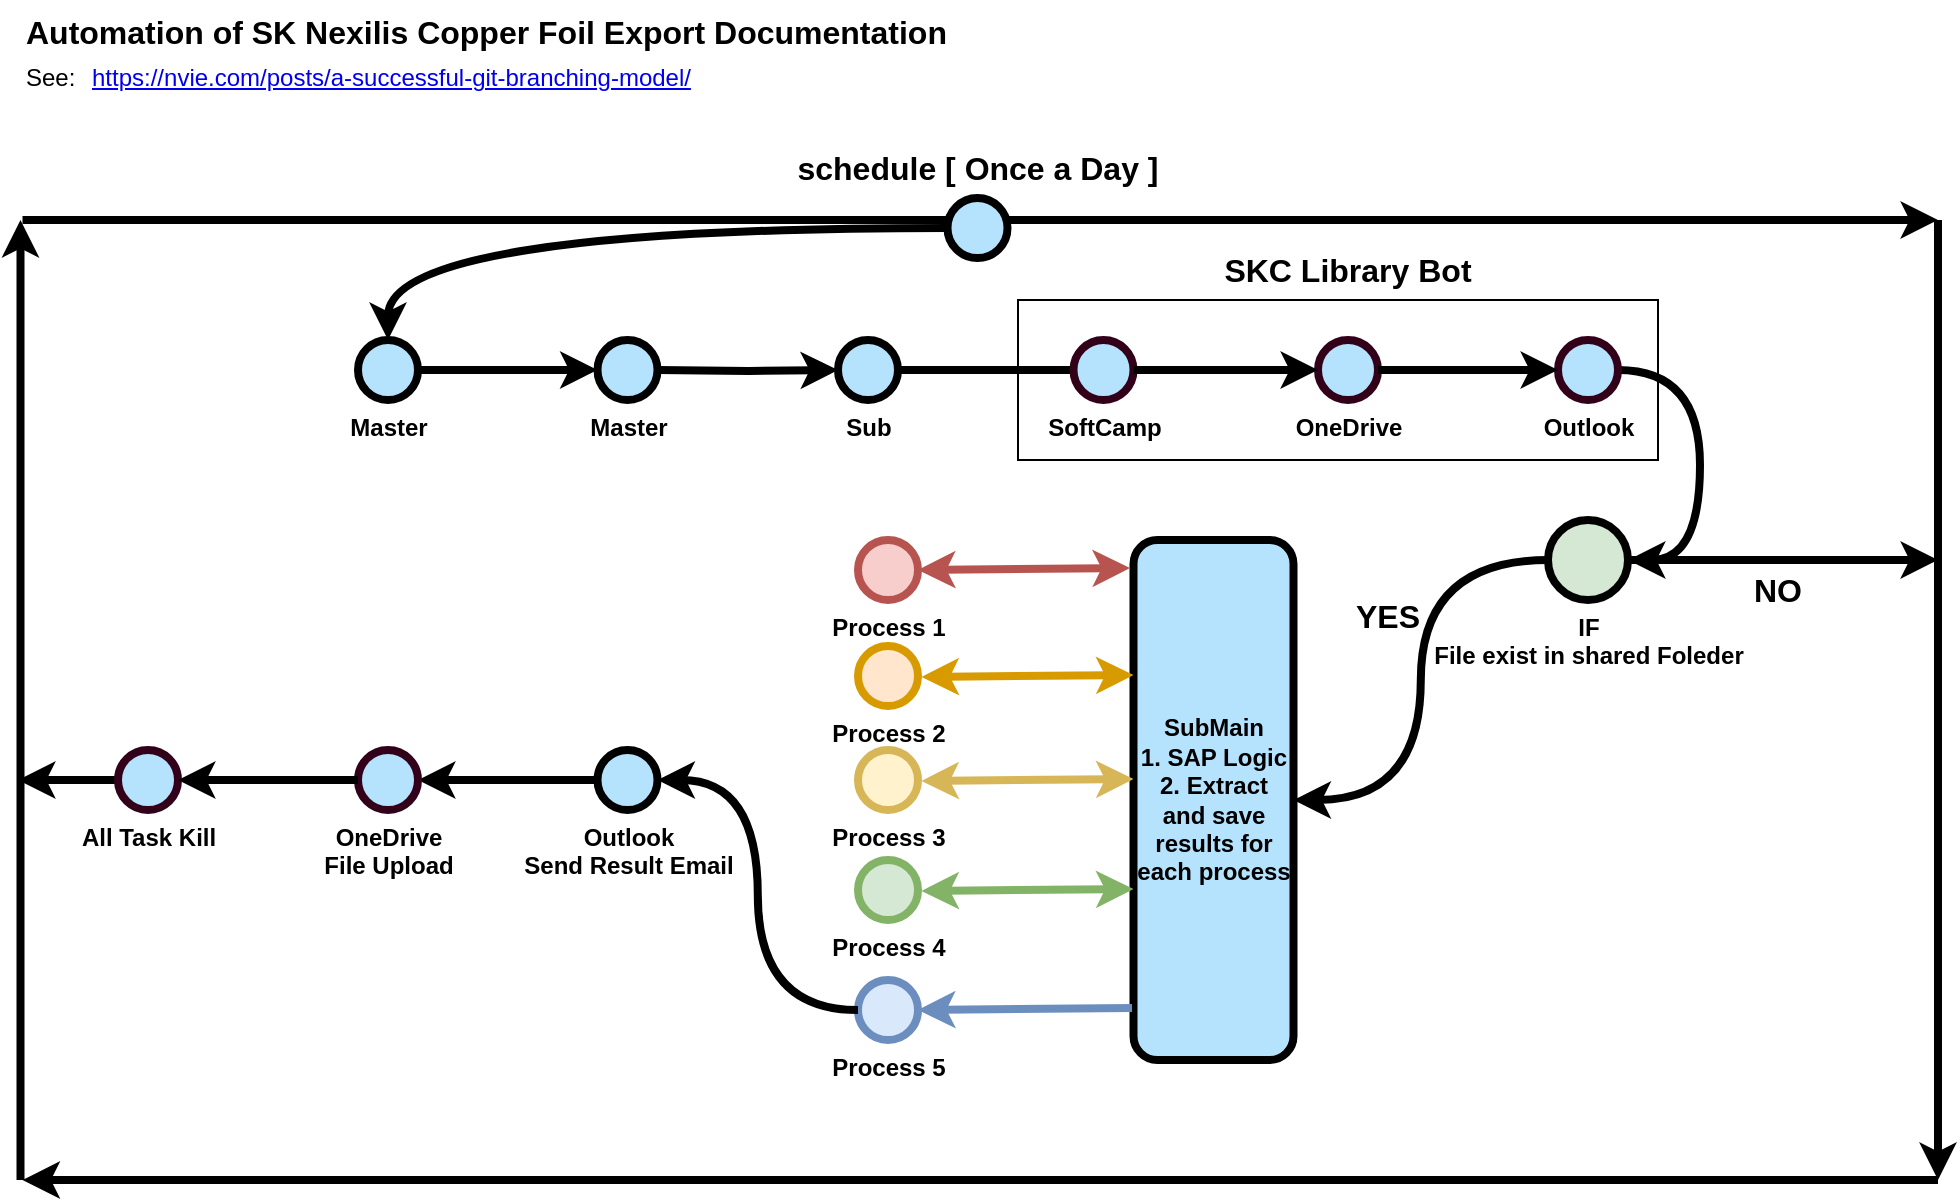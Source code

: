 <mxfile version="24.5.2" type="github">
  <diagram id="yPxyJZ8AM_hMuL3Unpa9" name="complex gitflow">
    <mxGraphModel dx="1434" dy="738" grid="0" gridSize="10" guides="1" tooltips="1" connect="1" arrows="1" fold="1" page="1" pageScale="1" pageWidth="1100" pageHeight="850" math="0" shadow="0">
      <root>
        <mxCell id="0" />
        <mxCell id="1" parent="0" />
        <mxCell id="CS866aalgEdTf8JWfCqD-31" value="" style="rounded=0;whiteSpace=wrap;html=1;" vertex="1" parent="1">
          <mxGeometry x="580" y="240" width="320" height="80" as="geometry" />
        </mxCell>
        <mxCell id="uWUnNED6HEl2aK5fdaIb-10" value="Master" style="verticalLabelPosition=bottom;verticalAlign=top;html=1;strokeWidth=4;shape=mxgraph.flowchart.on-page_reference;plain-blue;gradientColor=none;fillColor=#B5E3Fe;strokeColor=#000000;fontStyle=1" parent="1" vertex="1">
          <mxGeometry x="250" y="260" width="30" height="30" as="geometry" />
        </mxCell>
        <mxCell id="uWUnNED6HEl2aK5fdaIb-80" value="" style="edgeStyle=orthogonalEdgeStyle;curved=1;rounded=0;orthogonalLoop=1;jettySize=auto;html=1;endArrow=none;endFill=0;strokeWidth=4;entryX=0;entryY=0.5;entryDx=0;entryDy=0;entryPerimeter=0;fontStyle=1" parent="1" source="uWUnNED6HEl2aK5fdaIb-11" target="uWUnNED6HEl2aK5fdaIb-109" edge="1">
          <mxGeometry relative="1" as="geometry">
            <mxPoint x="717.51" y="275" as="targetPoint" />
          </mxGeometry>
        </mxCell>
        <mxCell id="uWUnNED6HEl2aK5fdaIb-11" value="Sub" style="verticalLabelPosition=bottom;verticalAlign=top;html=1;strokeWidth=4;shape=mxgraph.flowchart.on-page_reference;plain-blue;gradientColor=none;strokeColor=#000000;fillColor=#B5E3FE;fontStyle=1" parent="1" vertex="1">
          <mxGeometry x="490" y="260" width="30" height="30" as="geometry" />
        </mxCell>
        <mxCell id="uWUnNED6HEl2aK5fdaIb-109" value="SoftCamp" style="verticalLabelPosition=bottom;verticalAlign=top;html=1;strokeWidth=4;shape=mxgraph.flowchart.on-page_reference;plain-blue;gradientColor=none;strokeColor=#33001A;fillColor=#B5E3FE;fontStyle=1" parent="1" vertex="1">
          <mxGeometry x="607.75" y="260" width="30" height="30" as="geometry" />
        </mxCell>
        <UserObject label="Automation of SK Nexilis Copper Foil Export Documentation" link="https://nvie.com/posts/a-successful-git-branching-model/" id="9hBKPDzoitwpIBdzFDQ7-2">
          <mxCell style="text;whiteSpace=wrap;html=1;fontStyle=1;fontSize=16;" parent="1" vertex="1">
            <mxGeometry x="82.25" y="90" width="477.75" height="20" as="geometry" />
          </mxCell>
        </UserObject>
        <UserObject label="&lt;a href=&quot;https://www.notion.so/SK-nexilis-29e6789f53d549e1b2ab7a488572f2df?pvs=4&quot;&gt;https://nvie.com/posts/a-successful-git-branching-model/&lt;/a&gt;" link="https://www.notion.so/SK-nexilis-29e6789f53d549e1b2ab7a488572f2df?pvs=4" linkTarget="_blank" id="9hBKPDzoitwpIBdzFDQ7-3">
          <mxCell style="text;whiteSpace=wrap;html=1;" parent="1" vertex="1">
            <mxGeometry x="115" y="115" width="355" height="20" as="geometry" />
          </mxCell>
        </UserObject>
        <UserObject label="See:" link="https://nvie.com/posts/a-successful-git-branching-model/" id="9hBKPDzoitwpIBdzFDQ7-7">
          <mxCell style="text;whiteSpace=wrap;html=1;" parent="1" vertex="1">
            <mxGeometry x="82.25" y="115" width="32.75" height="20" as="geometry" />
          </mxCell>
        </UserObject>
        <mxCell id="CS866aalgEdTf8JWfCqD-4" value="" style="endArrow=classic;html=1;rounded=0;strokeWidth=4;" edge="1" parent="1">
          <mxGeometry width="50" height="50" relative="1" as="geometry">
            <mxPoint x="82.25" y="200" as="sourcePoint" />
            <mxPoint x="1040" y="200" as="targetPoint" />
          </mxGeometry>
        </mxCell>
        <mxCell id="CS866aalgEdTf8JWfCqD-5" value="" style="endArrow=classic;html=1;rounded=0;strokeWidth=4;" edge="1" parent="1">
          <mxGeometry width="50" height="50" relative="1" as="geometry">
            <mxPoint x="1040" y="200" as="sourcePoint" />
            <mxPoint x="1040" y="680" as="targetPoint" />
          </mxGeometry>
        </mxCell>
        <mxCell id="CS866aalgEdTf8JWfCqD-6" value="" style="endArrow=classic;html=1;rounded=0;strokeWidth=4;" edge="1" parent="1">
          <mxGeometry width="50" height="50" relative="1" as="geometry">
            <mxPoint x="1040" y="680" as="sourcePoint" />
            <mxPoint x="82.25" y="680" as="targetPoint" />
          </mxGeometry>
        </mxCell>
        <mxCell id="CS866aalgEdTf8JWfCqD-7" value="" style="endArrow=classic;html=1;rounded=0;strokeWidth=4;" edge="1" parent="1">
          <mxGeometry width="50" height="50" relative="1" as="geometry">
            <mxPoint x="81.25" y="680" as="sourcePoint" />
            <mxPoint x="81.25" y="200" as="targetPoint" />
          </mxGeometry>
        </mxCell>
        <UserObject label="schedule [&amp;nbsp;Once a Day ]" link="https://nvie.com/posts/a-successful-git-branching-model/" id="CS866aalgEdTf8JWfCqD-8">
          <mxCell style="text;whiteSpace=wrap;html=1;fontStyle=1;fontSize=16;align=center;" vertex="1" parent="1">
            <mxGeometry x="320.88" y="158" width="477.75" height="20" as="geometry" />
          </mxCell>
        </UserObject>
        <mxCell id="CS866aalgEdTf8JWfCqD-9" value="&lt;div style=&quot;text-align: start;&quot;&gt;&lt;font face=&quot;monospace&quot; color=&quot;#ba0000&quot;&gt;&lt;span style=&quot;font-size: 0px;&quot;&gt;ddasdasd&lt;/span&gt;&lt;/font&gt;&lt;br&gt;&lt;/div&gt;" style="verticalLabelPosition=bottom;verticalAlign=top;html=1;strokeWidth=4;shape=mxgraph.flowchart.on-page_reference;plain-blue;gradientColor=none;fillColor=#B5E3Fe;strokeColor=#000000;" vertex="1" parent="1">
          <mxGeometry x="544.75" y="189" width="30" height="30" as="geometry" />
        </mxCell>
        <mxCell id="CS866aalgEdTf8JWfCqD-12" style="edgeStyle=orthogonalEdgeStyle;rounded=0;orthogonalLoop=1;jettySize=auto;html=1;entryX=0.5;entryY=0;entryDx=0;entryDy=0;entryPerimeter=0;curved=1;strokeWidth=4;" edge="1" parent="1" source="CS866aalgEdTf8JWfCqD-9" target="uWUnNED6HEl2aK5fdaIb-10">
          <mxGeometry relative="1" as="geometry" />
        </mxCell>
        <mxCell id="CS866aalgEdTf8JWfCqD-14" style="edgeStyle=orthogonalEdgeStyle;rounded=0;orthogonalLoop=1;jettySize=auto;html=1;entryX=0;entryY=0.5;entryDx=0;entryDy=0;entryPerimeter=0;strokeWidth=4;fontStyle=1" edge="1" parent="1" source="uWUnNED6HEl2aK5fdaIb-10">
          <mxGeometry relative="1" as="geometry">
            <mxPoint x="369.75" y="275" as="targetPoint" />
          </mxGeometry>
        </mxCell>
        <mxCell id="CS866aalgEdTf8JWfCqD-15" style="edgeStyle=orthogonalEdgeStyle;rounded=0;orthogonalLoop=1;jettySize=auto;html=1;entryX=0;entryY=0.5;entryDx=0;entryDy=0;entryPerimeter=0;strokeWidth=4;fontStyle=1" edge="1" parent="1" target="uWUnNED6HEl2aK5fdaIb-11">
          <mxGeometry relative="1" as="geometry">
            <mxPoint x="399.75" y="275" as="sourcePoint" />
          </mxGeometry>
        </mxCell>
        <mxCell id="CS866aalgEdTf8JWfCqD-17" value="Master" style="verticalLabelPosition=bottom;verticalAlign=top;html=1;strokeWidth=4;shape=mxgraph.flowchart.on-page_reference;plain-blue;gradientColor=none;fillColor=#B5E3Fe;strokeColor=#000000;fontStyle=1" vertex="1" parent="1">
          <mxGeometry x="369.75" y="260" width="30" height="30" as="geometry" />
        </mxCell>
        <mxCell id="CS866aalgEdTf8JWfCqD-18" value="OneDrive" style="verticalLabelPosition=bottom;verticalAlign=top;html=1;strokeWidth=4;shape=mxgraph.flowchart.on-page_reference;plain-blue;gradientColor=none;strokeColor=#33001A;fillColor=#B5E3FE;fontStyle=1" vertex="1" parent="1">
          <mxGeometry x="730" y="260" width="30" height="30" as="geometry" />
        </mxCell>
        <mxCell id="CS866aalgEdTf8JWfCqD-19" style="edgeStyle=orthogonalEdgeStyle;rounded=0;orthogonalLoop=1;jettySize=auto;html=1;entryX=0;entryY=0.5;entryDx=0;entryDy=0;entryPerimeter=0;strokeWidth=4;fontStyle=1" edge="1" parent="1" source="uWUnNED6HEl2aK5fdaIb-109" target="CS866aalgEdTf8JWfCqD-18">
          <mxGeometry relative="1" as="geometry" />
        </mxCell>
        <mxCell id="CS866aalgEdTf8JWfCqD-27" style="edgeStyle=orthogonalEdgeStyle;rounded=0;orthogonalLoop=1;jettySize=auto;html=1;entryX=1;entryY=0.5;entryDx=0;entryDy=0;entryPerimeter=0;curved=1;strokeWidth=4;" edge="1" parent="1" source="CS866aalgEdTf8JWfCqD-20" target="CS866aalgEdTf8JWfCqD-23">
          <mxGeometry relative="1" as="geometry">
            <mxPoint x="920" y="370" as="targetPoint" />
            <Array as="points">
              <mxPoint x="921" y="275" />
              <mxPoint x="921" y="370" />
            </Array>
          </mxGeometry>
        </mxCell>
        <mxCell id="CS866aalgEdTf8JWfCqD-20" value="Outlook" style="verticalLabelPosition=bottom;verticalAlign=top;html=1;strokeWidth=4;shape=mxgraph.flowchart.on-page_reference;plain-blue;gradientColor=none;strokeColor=#33001A;fillColor=#B5E3FE;fontStyle=1" vertex="1" parent="1">
          <mxGeometry x="850" y="260" width="30" height="30" as="geometry" />
        </mxCell>
        <mxCell id="CS866aalgEdTf8JWfCqD-21" style="edgeStyle=orthogonalEdgeStyle;rounded=0;orthogonalLoop=1;jettySize=auto;html=1;entryX=0;entryY=0.5;entryDx=0;entryDy=0;entryPerimeter=0;strokeWidth=4;fontStyle=1" edge="1" parent="1" source="CS866aalgEdTf8JWfCqD-18" target="CS866aalgEdTf8JWfCqD-20">
          <mxGeometry relative="1" as="geometry" />
        </mxCell>
        <mxCell id="CS866aalgEdTf8JWfCqD-28" style="edgeStyle=orthogonalEdgeStyle;rounded=0;orthogonalLoop=1;jettySize=auto;html=1;strokeWidth=4;" edge="1" parent="1" source="CS866aalgEdTf8JWfCqD-23">
          <mxGeometry relative="1" as="geometry">
            <mxPoint x="1040" y="370" as="targetPoint" />
          </mxGeometry>
        </mxCell>
        <mxCell id="CS866aalgEdTf8JWfCqD-35" style="edgeStyle=orthogonalEdgeStyle;rounded=0;orthogonalLoop=1;jettySize=auto;html=1;entryX=1;entryY=0.5;entryDx=0;entryDy=0;curved=1;strokeWidth=4;" edge="1" parent="1" source="CS866aalgEdTf8JWfCqD-23" target="CS866aalgEdTf8JWfCqD-34">
          <mxGeometry relative="1" as="geometry" />
        </mxCell>
        <mxCell id="CS866aalgEdTf8JWfCqD-23" value="IF&lt;div&gt;File exist in shared Foleder&lt;/div&gt;" style="verticalLabelPosition=bottom;verticalAlign=top;html=1;strokeWidth=4;shape=mxgraph.flowchart.on-page_reference;plain-purple;gradientColor=none;strokeColor=#000000;fillColor=#D5E8D4;fontStyle=1" vertex="1" parent="1">
          <mxGeometry x="845" y="350" width="40" height="40" as="geometry" />
        </mxCell>
        <mxCell id="CS866aalgEdTf8JWfCqD-30" value="NO" style="text;html=1;align=center;verticalAlign=middle;whiteSpace=wrap;rounded=0;fontStyle=1;fontSize=16;" vertex="1" parent="1">
          <mxGeometry x="930" y="370" width="60" height="30" as="geometry" />
        </mxCell>
        <mxCell id="CS866aalgEdTf8JWfCqD-32" value="SKC Library Bot" style="text;html=1;align=center;verticalAlign=middle;whiteSpace=wrap;rounded=0;fontStyle=1;fontSize=16;" vertex="1" parent="1">
          <mxGeometry x="676.25" y="210" width="137.5" height="30" as="geometry" />
        </mxCell>
        <mxCell id="CS866aalgEdTf8JWfCqD-34" value="&lt;b&gt;SubMain&lt;/b&gt;&lt;div&gt;&lt;b&gt;1. SAP Logic&lt;br&gt;2.&amp;nbsp;&lt;/b&gt;&lt;span style=&quot;background-color: initial;&quot;&gt;&lt;b&gt;Extract and save results for each process&lt;/b&gt;&lt;/span&gt;&lt;/div&gt;" style="rounded=1;whiteSpace=wrap;html=1;strokeWidth=4;fillColor=#b5e3fe;" vertex="1" parent="1">
          <mxGeometry x="637.75" y="360" width="80" height="260" as="geometry" />
        </mxCell>
        <mxCell id="CS866aalgEdTf8JWfCqD-36" value="YES" style="text;html=1;align=center;verticalAlign=middle;whiteSpace=wrap;rounded=0;fontStyle=1;fontSize=16;" vertex="1" parent="1">
          <mxGeometry x="734.63" y="383" width="60" height="30" as="geometry" />
        </mxCell>
        <mxCell id="CS866aalgEdTf8JWfCqD-37" value="Process 1" style="verticalLabelPosition=bottom;verticalAlign=top;html=1;strokeWidth=4;shape=mxgraph.flowchart.on-page_reference;strokeColor=#b85450;fillColor=#f8cecc;fontStyle=1" vertex="1" parent="1">
          <mxGeometry x="500" y="360" width="30" height="30" as="geometry" />
        </mxCell>
        <mxCell id="CS866aalgEdTf8JWfCqD-38" value="Process 2" style="verticalLabelPosition=bottom;verticalAlign=top;html=1;strokeWidth=4;shape=mxgraph.flowchart.on-page_reference;strokeColor=#d79b00;fillColor=#ffe6cc;fontStyle=1" vertex="1" parent="1">
          <mxGeometry x="500" y="413" width="30" height="30" as="geometry" />
        </mxCell>
        <mxCell id="CS866aalgEdTf8JWfCqD-39" value="Process 3" style="verticalLabelPosition=bottom;verticalAlign=top;html=1;strokeWidth=4;shape=mxgraph.flowchart.on-page_reference;strokeColor=#d6b656;fillColor=#fff2cc;fontStyle=1" vertex="1" parent="1">
          <mxGeometry x="500" y="465" width="30" height="30" as="geometry" />
        </mxCell>
        <mxCell id="CS866aalgEdTf8JWfCqD-40" value="Process 4" style="verticalLabelPosition=bottom;verticalAlign=top;html=1;strokeWidth=4;shape=mxgraph.flowchart.on-page_reference;strokeColor=#82b366;fillColor=#d5e8d4;fontStyle=1" vertex="1" parent="1">
          <mxGeometry x="500" y="520" width="30" height="30" as="geometry" />
        </mxCell>
        <mxCell id="CS866aalgEdTf8JWfCqD-41" value="Process 5" style="verticalLabelPosition=bottom;verticalAlign=top;html=1;strokeWidth=4;shape=mxgraph.flowchart.on-page_reference;strokeColor=#6c8ebf;fillColor=#dae8fc;fontStyle=1" vertex="1" parent="1">
          <mxGeometry x="500" y="580" width="30" height="30" as="geometry" />
        </mxCell>
        <mxCell id="CS866aalgEdTf8JWfCqD-43" value="" style="endArrow=classic;startArrow=classic;html=1;rounded=0;exitX=1;exitY=0.5;exitDx=0;exitDy=0;exitPerimeter=0;entryX=-0.022;entryY=0.054;entryDx=0;entryDy=0;entryPerimeter=0;strokeWidth=4;fillColor=#f8cecc;strokeColor=#b85450;" edge="1" parent="1" source="CS866aalgEdTf8JWfCqD-37" target="CS866aalgEdTf8JWfCqD-34">
          <mxGeometry width="50" height="50" relative="1" as="geometry">
            <mxPoint x="540" y="380" as="sourcePoint" />
            <mxPoint x="590" y="330" as="targetPoint" />
          </mxGeometry>
        </mxCell>
        <mxCell id="CS866aalgEdTf8JWfCqD-44" value="" style="endArrow=classic;startArrow=classic;html=1;rounded=0;exitX=1;exitY=0.5;exitDx=0;exitDy=0;exitPerimeter=0;entryX=-0.022;entryY=0.054;entryDx=0;entryDy=0;entryPerimeter=0;strokeWidth=4;fillColor=#ffe6cc;strokeColor=#d79b00;" edge="1" parent="1">
          <mxGeometry width="50" height="50" relative="1" as="geometry">
            <mxPoint x="531.75" y="428.5" as="sourcePoint" />
            <mxPoint x="637.75" y="427.5" as="targetPoint" />
          </mxGeometry>
        </mxCell>
        <mxCell id="CS866aalgEdTf8JWfCqD-45" value="" style="endArrow=classic;startArrow=classic;html=1;rounded=0;exitX=1;exitY=0.5;exitDx=0;exitDy=0;exitPerimeter=0;entryX=-0.022;entryY=0.054;entryDx=0;entryDy=0;entryPerimeter=0;strokeWidth=4;fillColor=#fff2cc;strokeColor=#d6b656;" edge="1" parent="1">
          <mxGeometry width="50" height="50" relative="1" as="geometry">
            <mxPoint x="531.75" y="480.5" as="sourcePoint" />
            <mxPoint x="637.75" y="479.5" as="targetPoint" />
          </mxGeometry>
        </mxCell>
        <mxCell id="CS866aalgEdTf8JWfCqD-46" value="" style="endArrow=classic;startArrow=classic;html=1;rounded=0;exitX=1;exitY=0.5;exitDx=0;exitDy=0;exitPerimeter=0;entryX=-0.022;entryY=0.054;entryDx=0;entryDy=0;entryPerimeter=0;strokeWidth=4;fillColor=#d5e8d4;strokeColor=#82b366;" edge="1" parent="1">
          <mxGeometry width="50" height="50" relative="1" as="geometry">
            <mxPoint x="531.75" y="535.5" as="sourcePoint" />
            <mxPoint x="637.75" y="534.5" as="targetPoint" />
          </mxGeometry>
        </mxCell>
        <mxCell id="CS866aalgEdTf8JWfCqD-48" value="" style="endArrow=classic;html=1;rounded=0;entryX=1;entryY=0.5;entryDx=0;entryDy=0;entryPerimeter=0;exitX=-0.009;exitY=0.9;exitDx=0;exitDy=0;exitPerimeter=0;strokeWidth=4;fillColor=#dae8fc;strokeColor=#6c8ebf;" edge="1" parent="1" source="CS866aalgEdTf8JWfCqD-34" target="CS866aalgEdTf8JWfCqD-41">
          <mxGeometry width="50" height="50" relative="1" as="geometry">
            <mxPoint x="560" y="640" as="sourcePoint" />
            <mxPoint x="610" y="590" as="targetPoint" />
          </mxGeometry>
        </mxCell>
        <mxCell id="CS866aalgEdTf8JWfCqD-60" style="edgeStyle=orthogonalEdgeStyle;rounded=0;orthogonalLoop=1;jettySize=auto;html=1;entryX=1;entryY=0.5;entryDx=0;entryDy=0;entryPerimeter=0;strokeWidth=4;" edge="1" parent="1" source="CS866aalgEdTf8JWfCqD-50" target="CS866aalgEdTf8JWfCqD-59">
          <mxGeometry relative="1" as="geometry">
            <mxPoint x="290" y="480" as="targetPoint" />
          </mxGeometry>
        </mxCell>
        <mxCell id="CS866aalgEdTf8JWfCqD-50" value="&lt;div&gt;Outlook&lt;/div&gt;Send Result Email" style="verticalLabelPosition=bottom;verticalAlign=top;html=1;strokeWidth=4;shape=mxgraph.flowchart.on-page_reference;plain-blue;gradientColor=none;fillColor=#B5E3Fe;strokeColor=#000000;fontStyle=1" vertex="1" parent="1">
          <mxGeometry x="369.75" y="465" width="30" height="30" as="geometry" />
        </mxCell>
        <mxCell id="CS866aalgEdTf8JWfCqD-51" style="edgeStyle=orthogonalEdgeStyle;rounded=0;orthogonalLoop=1;jettySize=auto;html=1;entryX=1;entryY=0.5;entryDx=0;entryDy=0;entryPerimeter=0;curved=1;strokeWidth=4;" edge="1" parent="1" source="CS866aalgEdTf8JWfCqD-41" target="CS866aalgEdTf8JWfCqD-50">
          <mxGeometry relative="1" as="geometry" />
        </mxCell>
        <mxCell id="CS866aalgEdTf8JWfCqD-59" value="OneDrive&lt;br&gt;File Upload" style="verticalLabelPosition=bottom;verticalAlign=top;html=1;strokeWidth=4;shape=mxgraph.flowchart.on-page_reference;plain-blue;gradientColor=none;strokeColor=#33001A;fillColor=#B5E3FE;fontStyle=1" vertex="1" parent="1">
          <mxGeometry x="250" y="465" width="30" height="30" as="geometry" />
        </mxCell>
        <mxCell id="CS866aalgEdTf8JWfCqD-63" style="edgeStyle=orthogonalEdgeStyle;rounded=0;orthogonalLoop=1;jettySize=auto;html=1;strokeWidth=4;" edge="1" parent="1" source="CS866aalgEdTf8JWfCqD-61">
          <mxGeometry relative="1" as="geometry">
            <mxPoint x="80" y="480" as="targetPoint" />
          </mxGeometry>
        </mxCell>
        <mxCell id="CS866aalgEdTf8JWfCqD-61" value="All Task Kill" style="verticalLabelPosition=bottom;verticalAlign=top;html=1;strokeWidth=4;shape=mxgraph.flowchart.on-page_reference;plain-blue;gradientColor=none;strokeColor=#33001A;fillColor=#B5E3FE;fontStyle=1" vertex="1" parent="1">
          <mxGeometry x="130" y="465" width="30" height="30" as="geometry" />
        </mxCell>
        <mxCell id="CS866aalgEdTf8JWfCqD-62" style="edgeStyle=orthogonalEdgeStyle;rounded=0;orthogonalLoop=1;jettySize=auto;html=1;entryX=1;entryY=0.5;entryDx=0;entryDy=0;entryPerimeter=0;strokeWidth=4;" edge="1" parent="1" source="CS866aalgEdTf8JWfCqD-59" target="CS866aalgEdTf8JWfCqD-61">
          <mxGeometry relative="1" as="geometry" />
        </mxCell>
      </root>
    </mxGraphModel>
  </diagram>
</mxfile>
